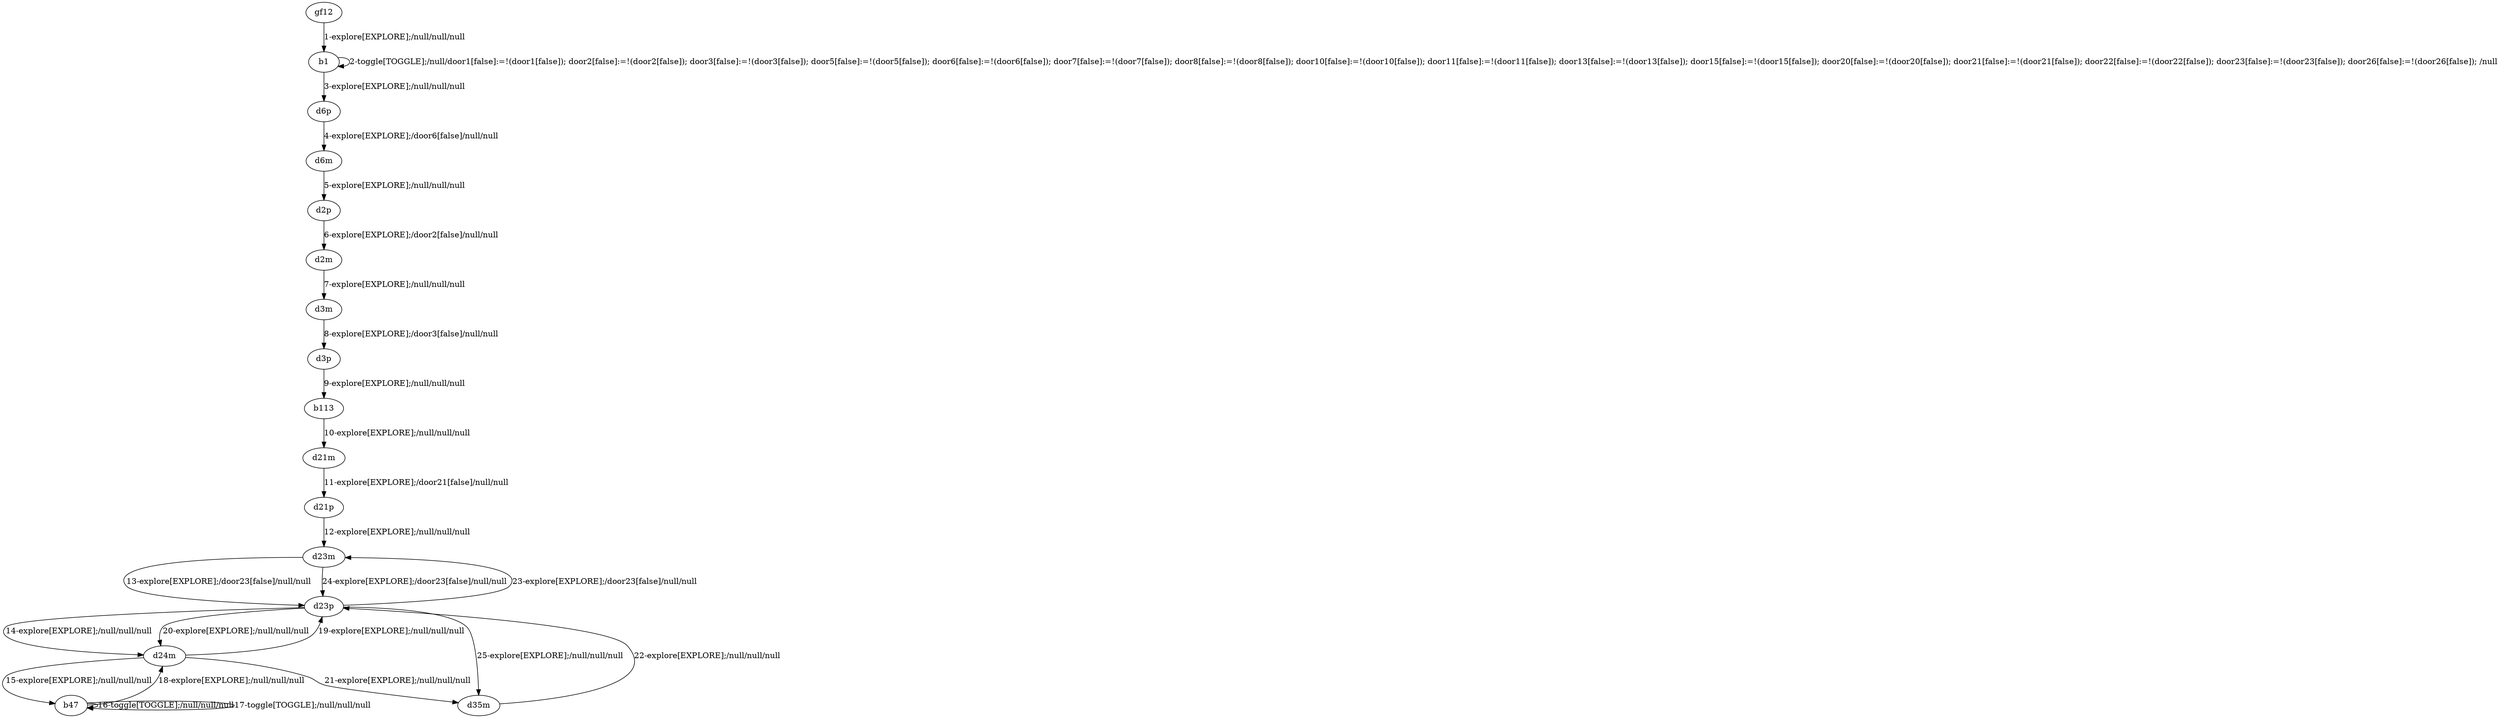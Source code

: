 # Total number of goals covered by this test: 1
# d23p --> d23m

digraph g {
"gf12" -> "b1" [label = "1-explore[EXPLORE];/null/null/null"];
"b1" -> "b1" [label = "2-toggle[TOGGLE];/null/door1[false]:=!(door1[false]); door2[false]:=!(door2[false]); door3[false]:=!(door3[false]); door5[false]:=!(door5[false]); door6[false]:=!(door6[false]); door7[false]:=!(door7[false]); door8[false]:=!(door8[false]); door10[false]:=!(door10[false]); door11[false]:=!(door11[false]); door13[false]:=!(door13[false]); door15[false]:=!(door15[false]); door20[false]:=!(door20[false]); door21[false]:=!(door21[false]); door22[false]:=!(door22[false]); door23[false]:=!(door23[false]); door26[false]:=!(door26[false]); /null"];
"b1" -> "d6p" [label = "3-explore[EXPLORE];/null/null/null"];
"d6p" -> "d6m" [label = "4-explore[EXPLORE];/door6[false]/null/null"];
"d6m" -> "d2p" [label = "5-explore[EXPLORE];/null/null/null"];
"d2p" -> "d2m" [label = "6-explore[EXPLORE];/door2[false]/null/null"];
"d2m" -> "d3m" [label = "7-explore[EXPLORE];/null/null/null"];
"d3m" -> "d3p" [label = "8-explore[EXPLORE];/door3[false]/null/null"];
"d3p" -> "b113" [label = "9-explore[EXPLORE];/null/null/null"];
"b113" -> "d21m" [label = "10-explore[EXPLORE];/null/null/null"];
"d21m" -> "d21p" [label = "11-explore[EXPLORE];/door21[false]/null/null"];
"d21p" -> "d23m" [label = "12-explore[EXPLORE];/null/null/null"];
"d23m" -> "d23p" [label = "13-explore[EXPLORE];/door23[false]/null/null"];
"d23p" -> "d24m" [label = "14-explore[EXPLORE];/null/null/null"];
"d24m" -> "b47" [label = "15-explore[EXPLORE];/null/null/null"];
"b47" -> "b47" [label = "16-toggle[TOGGLE];/null/null/null"];
"b47" -> "b47" [label = "17-toggle[TOGGLE];/null/null/null"];
"b47" -> "d24m" [label = "18-explore[EXPLORE];/null/null/null"];
"d24m" -> "d23p" [label = "19-explore[EXPLORE];/null/null/null"];
"d23p" -> "d24m" [label = "20-explore[EXPLORE];/null/null/null"];
"d24m" -> "d35m" [label = "21-explore[EXPLORE];/null/null/null"];
"d35m" -> "d23p" [label = "22-explore[EXPLORE];/null/null/null"];
"d23p" -> "d23m" [label = "23-explore[EXPLORE];/door23[false]/null/null"];
"d23m" -> "d23p" [label = "24-explore[EXPLORE];/door23[false]/null/null"];
"d23p" -> "d35m" [label = "25-explore[EXPLORE];/null/null/null"];
}